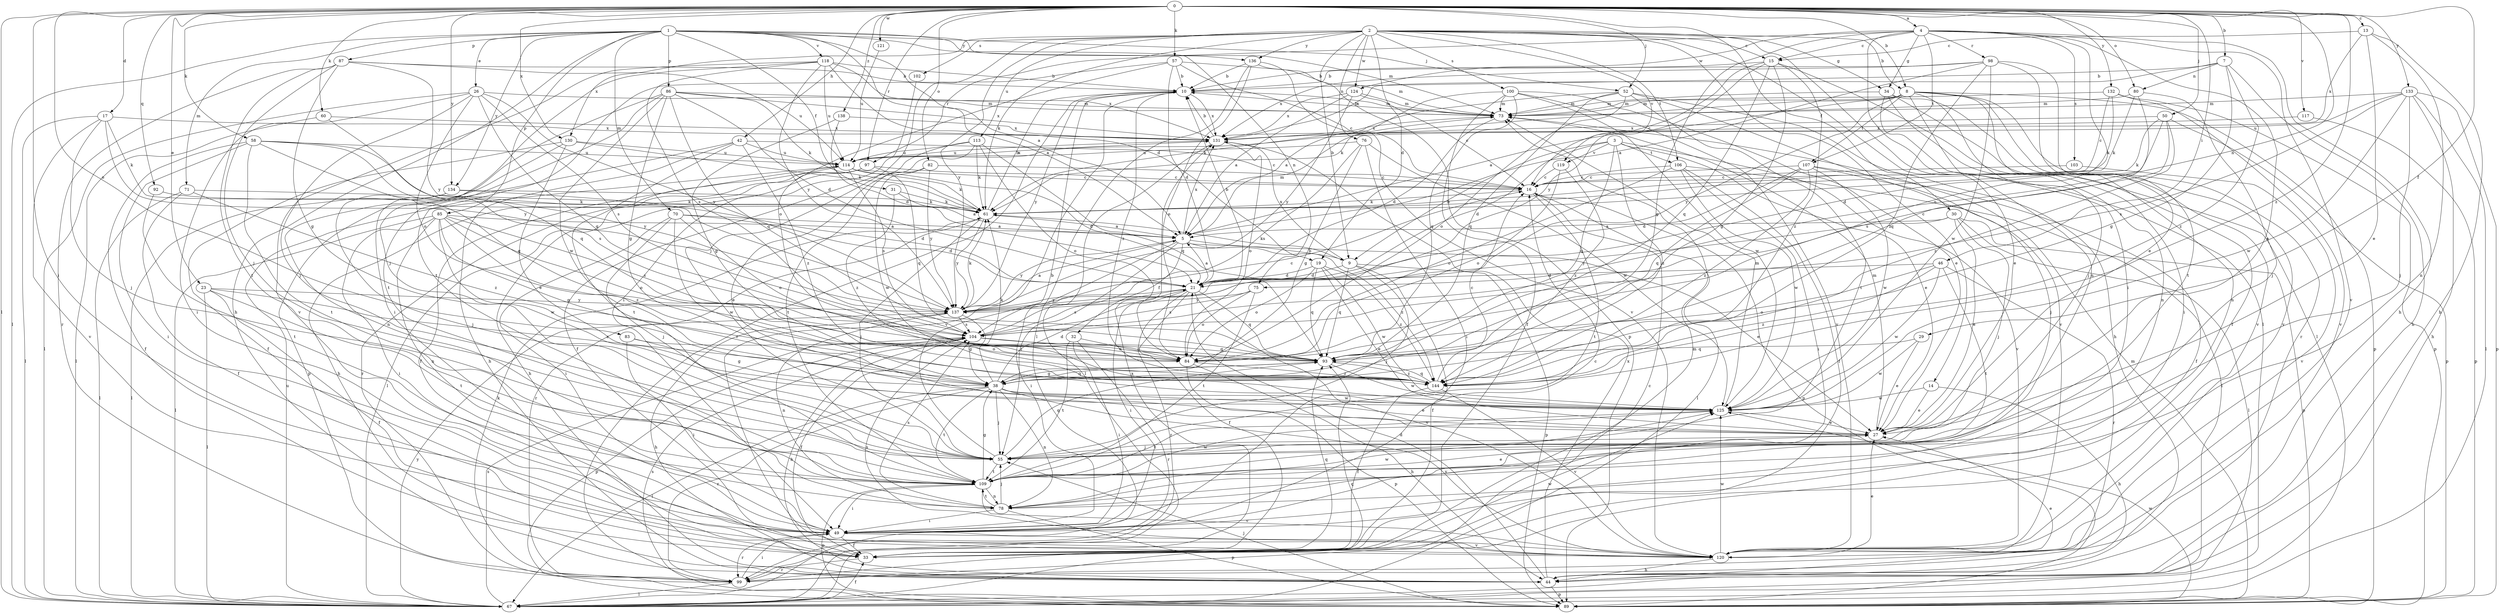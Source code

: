 strict digraph  {
0;
1;
2;
3;
4;
5;
7;
8;
9;
10;
13;
14;
15;
16;
17;
19;
21;
23;
26;
27;
29;
30;
31;
32;
33;
34;
38;
42;
44;
46;
49;
50;
52;
55;
57;
58;
60;
61;
67;
70;
71;
73;
75;
76;
78;
80;
82;
83;
84;
85;
86;
87;
89;
92;
93;
97;
98;
99;
100;
102;
103;
104;
106;
107;
109;
113;
114;
117;
118;
119;
120;
121;
124;
125;
130;
131;
132;
133;
134;
136;
137;
138;
144;
0 -> 4  [label=a];
0 -> 7  [label=b];
0 -> 8  [label=b];
0 -> 13  [label=c];
0 -> 17  [label=d];
0 -> 23  [label=e];
0 -> 29  [label=f];
0 -> 30  [label=f];
0 -> 42  [label=h];
0 -> 46  [label=i];
0 -> 49  [label=i];
0 -> 50  [label=j];
0 -> 52  [label=j];
0 -> 57  [label=k];
0 -> 58  [label=k];
0 -> 60  [label=k];
0 -> 67  [label=l];
0 -> 75  [label=n];
0 -> 80  [label=o];
0 -> 82  [label=o];
0 -> 83  [label=o];
0 -> 92  [label=q];
0 -> 97  [label=r];
0 -> 117  [label=v];
0 -> 121  [label=w];
0 -> 130  [label=x];
0 -> 132  [label=y];
0 -> 133  [label=y];
0 -> 134  [label=y];
0 -> 138  [label=z];
0 -> 144  [label=z];
1 -> 5  [label=a];
1 -> 19  [label=d];
1 -> 26  [label=e];
1 -> 31  [label=f];
1 -> 44  [label=h];
1 -> 52  [label=j];
1 -> 67  [label=l];
1 -> 70  [label=m];
1 -> 71  [label=m];
1 -> 73  [label=m];
1 -> 75  [label=n];
1 -> 85  [label=p];
1 -> 86  [label=p];
1 -> 87  [label=p];
1 -> 118  [label=v];
1 -> 134  [label=y];
1 -> 136  [label=y];
2 -> 8  [label=b];
2 -> 9  [label=b];
2 -> 14  [label=c];
2 -> 15  [label=c];
2 -> 19  [label=d];
2 -> 34  [label=g];
2 -> 55  [label=j];
2 -> 61  [label=k];
2 -> 67  [label=l];
2 -> 76  [label=n];
2 -> 78  [label=n];
2 -> 100  [label=s];
2 -> 102  [label=s];
2 -> 106  [label=t];
2 -> 113  [label=u];
2 -> 119  [label=v];
2 -> 124  [label=w];
2 -> 130  [label=x];
2 -> 136  [label=y];
2 -> 137  [label=y];
3 -> 9  [label=b];
3 -> 21  [label=d];
3 -> 27  [label=e];
3 -> 93  [label=q];
3 -> 106  [label=t];
3 -> 119  [label=v];
3 -> 120  [label=v];
3 -> 144  [label=z];
4 -> 15  [label=c];
4 -> 27  [label=e];
4 -> 34  [label=g];
4 -> 38  [label=g];
4 -> 44  [label=h];
4 -> 49  [label=i];
4 -> 84  [label=o];
4 -> 97  [label=r];
4 -> 98  [label=r];
4 -> 103  [label=s];
4 -> 107  [label=t];
4 -> 120  [label=v];
4 -> 124  [label=w];
5 -> 9  [label=b];
5 -> 27  [label=e];
5 -> 32  [label=f];
5 -> 49  [label=i];
5 -> 55  [label=j];
5 -> 73  [label=m];
5 -> 131  [label=x];
5 -> 137  [label=y];
5 -> 144  [label=z];
7 -> 10  [label=b];
7 -> 38  [label=g];
7 -> 44  [label=h];
7 -> 131  [label=x];
7 -> 144  [label=z];
7 -> 80  [label=n];
8 -> 5  [label=a];
8 -> 27  [label=e];
8 -> 55  [label=j];
8 -> 61  [label=k];
8 -> 73  [label=m];
8 -> 78  [label=n];
8 -> 89  [label=p];
8 -> 99  [label=r];
8 -> 107  [label=t];
8 -> 120  [label=v];
8 -> 137  [label=y];
9 -> 21  [label=d];
9 -> 33  [label=f];
9 -> 55  [label=j];
9 -> 61  [label=k];
9 -> 89  [label=p];
9 -> 93  [label=q];
9 -> 131  [label=x];
10 -> 73  [label=m];
10 -> 99  [label=r];
10 -> 120  [label=v];
10 -> 131  [label=x];
10 -> 137  [label=y];
10 -> 144  [label=z];
13 -> 15  [label=c];
13 -> 27  [label=e];
13 -> 44  [label=h];
13 -> 78  [label=n];
13 -> 131  [label=x];
14 -> 27  [label=e];
14 -> 44  [label=h];
14 -> 125  [label=w];
15 -> 10  [label=b];
15 -> 16  [label=c];
15 -> 38  [label=g];
15 -> 67  [label=l];
15 -> 93  [label=q];
15 -> 137  [label=y];
15 -> 144  [label=z];
16 -> 61  [label=k];
16 -> 67  [label=l];
16 -> 89  [label=p];
16 -> 109  [label=t];
17 -> 55  [label=j];
17 -> 61  [label=k];
17 -> 67  [label=l];
17 -> 120  [label=v];
17 -> 131  [label=x];
17 -> 137  [label=y];
19 -> 21  [label=d];
19 -> 27  [label=e];
19 -> 84  [label=o];
19 -> 93  [label=q];
19 -> 125  [label=w];
19 -> 144  [label=z];
21 -> 5  [label=a];
21 -> 10  [label=b];
21 -> 33  [label=f];
21 -> 49  [label=i];
21 -> 93  [label=q];
21 -> 99  [label=r];
21 -> 104  [label=s];
21 -> 120  [label=v];
21 -> 137  [label=y];
23 -> 33  [label=f];
23 -> 67  [label=l];
23 -> 109  [label=t];
23 -> 137  [label=y];
23 -> 144  [label=z];
26 -> 49  [label=i];
26 -> 55  [label=j];
26 -> 67  [label=l];
26 -> 73  [label=m];
26 -> 84  [label=o];
26 -> 93  [label=q];
26 -> 104  [label=s];
26 -> 137  [label=y];
27 -> 55  [label=j];
27 -> 73  [label=m];
29 -> 27  [label=e];
29 -> 93  [label=q];
29 -> 125  [label=w];
30 -> 5  [label=a];
30 -> 27  [label=e];
30 -> 55  [label=j];
30 -> 67  [label=l];
30 -> 89  [label=p];
30 -> 137  [label=y];
31 -> 5  [label=a];
31 -> 61  [label=k];
31 -> 144  [label=z];
32 -> 49  [label=i];
32 -> 84  [label=o];
32 -> 99  [label=r];
32 -> 109  [label=t];
33 -> 93  [label=q];
33 -> 99  [label=r];
33 -> 125  [label=w];
34 -> 33  [label=f];
34 -> 49  [label=i];
34 -> 73  [label=m];
34 -> 78  [label=n];
34 -> 120  [label=v];
38 -> 21  [label=d];
38 -> 27  [label=e];
38 -> 55  [label=j];
38 -> 61  [label=k];
38 -> 67  [label=l];
38 -> 78  [label=n];
38 -> 93  [label=q];
38 -> 99  [label=r];
38 -> 109  [label=t];
38 -> 120  [label=v];
38 -> 125  [label=w];
42 -> 16  [label=c];
42 -> 44  [label=h];
42 -> 89  [label=p];
42 -> 109  [label=t];
42 -> 114  [label=u];
42 -> 144  [label=z];
44 -> 21  [label=d];
44 -> 27  [label=e];
44 -> 89  [label=p];
44 -> 131  [label=x];
46 -> 21  [label=d];
46 -> 84  [label=o];
46 -> 99  [label=r];
46 -> 109  [label=t];
46 -> 125  [label=w];
46 -> 144  [label=z];
49 -> 16  [label=c];
49 -> 33  [label=f];
49 -> 99  [label=r];
49 -> 120  [label=v];
50 -> 21  [label=d];
50 -> 61  [label=k];
50 -> 89  [label=p];
50 -> 104  [label=s];
50 -> 131  [label=x];
50 -> 144  [label=z];
52 -> 44  [label=h];
52 -> 61  [label=k];
52 -> 73  [label=m];
52 -> 84  [label=o];
52 -> 93  [label=q];
52 -> 109  [label=t];
52 -> 120  [label=v];
55 -> 10  [label=b];
55 -> 93  [label=q];
55 -> 109  [label=t];
57 -> 10  [label=b];
57 -> 16  [label=c];
57 -> 21  [label=d];
57 -> 73  [label=m];
57 -> 84  [label=o];
57 -> 109  [label=t];
58 -> 33  [label=f];
58 -> 49  [label=i];
58 -> 93  [label=q];
58 -> 104  [label=s];
58 -> 109  [label=t];
58 -> 114  [label=u];
58 -> 137  [label=y];
60 -> 67  [label=l];
60 -> 93  [label=q];
60 -> 131  [label=x];
61 -> 5  [label=a];
61 -> 10  [label=b];
61 -> 55  [label=j];
61 -> 99  [label=r];
61 -> 137  [label=y];
67 -> 33  [label=f];
67 -> 93  [label=q];
67 -> 104  [label=s];
67 -> 114  [label=u];
67 -> 131  [label=x];
67 -> 137  [label=y];
70 -> 5  [label=a];
70 -> 21  [label=d];
70 -> 49  [label=i];
70 -> 55  [label=j];
70 -> 84  [label=o];
70 -> 125  [label=w];
71 -> 33  [label=f];
71 -> 61  [label=k];
71 -> 67  [label=l];
71 -> 144  [label=z];
73 -> 10  [label=b];
73 -> 21  [label=d];
73 -> 131  [label=x];
75 -> 84  [label=o];
75 -> 104  [label=s];
75 -> 109  [label=t];
75 -> 137  [label=y];
76 -> 38  [label=g];
76 -> 49  [label=i];
76 -> 104  [label=s];
76 -> 114  [label=u];
76 -> 125  [label=w];
78 -> 49  [label=i];
78 -> 55  [label=j];
78 -> 89  [label=p];
78 -> 104  [label=s];
78 -> 109  [label=t];
78 -> 125  [label=w];
80 -> 55  [label=j];
80 -> 61  [label=k];
80 -> 73  [label=m];
80 -> 93  [label=q];
82 -> 16  [label=c];
82 -> 27  [label=e];
82 -> 125  [label=w];
82 -> 137  [label=y];
83 -> 38  [label=g];
83 -> 49  [label=i];
83 -> 84  [label=o];
84 -> 44  [label=h];
84 -> 89  [label=p];
84 -> 144  [label=z];
85 -> 5  [label=a];
85 -> 38  [label=g];
85 -> 49  [label=i];
85 -> 67  [label=l];
85 -> 78  [label=n];
85 -> 84  [label=o];
85 -> 104  [label=s];
85 -> 125  [label=w];
85 -> 144  [label=z];
86 -> 21  [label=d];
86 -> 38  [label=g];
86 -> 49  [label=i];
86 -> 61  [label=k];
86 -> 73  [label=m];
86 -> 93  [label=q];
86 -> 109  [label=t];
86 -> 125  [label=w];
86 -> 131  [label=x];
87 -> 10  [label=b];
87 -> 38  [label=g];
87 -> 55  [label=j];
87 -> 99  [label=r];
87 -> 109  [label=t];
87 -> 114  [label=u];
87 -> 137  [label=y];
89 -> 55  [label=j];
89 -> 73  [label=m];
89 -> 104  [label=s];
89 -> 125  [label=w];
92 -> 61  [label=k];
92 -> 109  [label=t];
93 -> 38  [label=g];
93 -> 125  [label=w];
93 -> 144  [label=z];
97 -> 16  [label=c];
97 -> 44  [label=h];
97 -> 67  [label=l];
97 -> 93  [label=q];
97 -> 99  [label=r];
98 -> 5  [label=a];
98 -> 10  [label=b];
98 -> 27  [label=e];
98 -> 109  [label=t];
98 -> 125  [label=w];
98 -> 131  [label=x];
98 -> 144  [label=z];
99 -> 16  [label=c];
99 -> 49  [label=i];
99 -> 61  [label=k];
99 -> 67  [label=l];
99 -> 73  [label=m];
100 -> 5  [label=a];
100 -> 27  [label=e];
100 -> 33  [label=f];
100 -> 73  [label=m];
100 -> 93  [label=q];
100 -> 120  [label=v];
100 -> 125  [label=w];
102 -> 49  [label=i];
103 -> 16  [label=c];
103 -> 120  [label=v];
104 -> 16  [label=c];
104 -> 33  [label=f];
104 -> 44  [label=h];
104 -> 84  [label=o];
104 -> 89  [label=p];
104 -> 93  [label=q];
106 -> 16  [label=c];
106 -> 33  [label=f];
106 -> 49  [label=i];
106 -> 67  [label=l];
106 -> 84  [label=o];
106 -> 125  [label=w];
107 -> 16  [label=c];
107 -> 21  [label=d];
107 -> 33  [label=f];
107 -> 55  [label=j];
107 -> 93  [label=q];
107 -> 125  [label=w];
107 -> 144  [label=z];
109 -> 27  [label=e];
109 -> 38  [label=g];
109 -> 49  [label=i];
109 -> 78  [label=n];
109 -> 89  [label=p];
109 -> 120  [label=v];
109 -> 125  [label=w];
113 -> 33  [label=f];
113 -> 61  [label=k];
113 -> 84  [label=o];
113 -> 93  [label=q];
113 -> 109  [label=t];
113 -> 114  [label=u];
114 -> 16  [label=c];
114 -> 21  [label=d];
114 -> 33  [label=f];
114 -> 44  [label=h];
114 -> 61  [label=k];
114 -> 104  [label=s];
114 -> 131  [label=x];
117 -> 89  [label=p];
117 -> 131  [label=x];
118 -> 5  [label=a];
118 -> 10  [label=b];
118 -> 55  [label=j];
118 -> 104  [label=s];
118 -> 114  [label=u];
118 -> 120  [label=v];
118 -> 131  [label=x];
118 -> 137  [label=y];
119 -> 16  [label=c];
119 -> 84  [label=o];
119 -> 144  [label=z];
120 -> 27  [label=e];
120 -> 44  [label=h];
120 -> 104  [label=s];
120 -> 125  [label=w];
121 -> 114  [label=u];
124 -> 5  [label=a];
124 -> 16  [label=c];
124 -> 73  [label=m];
124 -> 131  [label=x];
124 -> 137  [label=y];
125 -> 27  [label=e];
125 -> 73  [label=m];
125 -> 109  [label=t];
130 -> 27  [label=e];
130 -> 33  [label=f];
130 -> 61  [label=k];
130 -> 78  [label=n];
130 -> 114  [label=u];
131 -> 10  [label=b];
131 -> 67  [label=l];
131 -> 84  [label=o];
131 -> 114  [label=u];
132 -> 16  [label=c];
132 -> 61  [label=k];
132 -> 73  [label=m];
132 -> 89  [label=p];
132 -> 120  [label=v];
133 -> 44  [label=h];
133 -> 55  [label=j];
133 -> 67  [label=l];
133 -> 73  [label=m];
133 -> 89  [label=p];
133 -> 104  [label=s];
133 -> 114  [label=u];
133 -> 125  [label=w];
134 -> 21  [label=d];
134 -> 55  [label=j];
134 -> 61  [label=k];
134 -> 67  [label=l];
136 -> 10  [label=b];
136 -> 67  [label=l];
136 -> 84  [label=o];
136 -> 89  [label=p];
136 -> 120  [label=v];
137 -> 5  [label=a];
137 -> 38  [label=g];
137 -> 44  [label=h];
137 -> 61  [label=k];
137 -> 78  [label=n];
137 -> 104  [label=s];
138 -> 21  [label=d];
138 -> 38  [label=g];
138 -> 131  [label=x];
144 -> 16  [label=c];
144 -> 33  [label=f];
144 -> 93  [label=q];
144 -> 120  [label=v];
}
